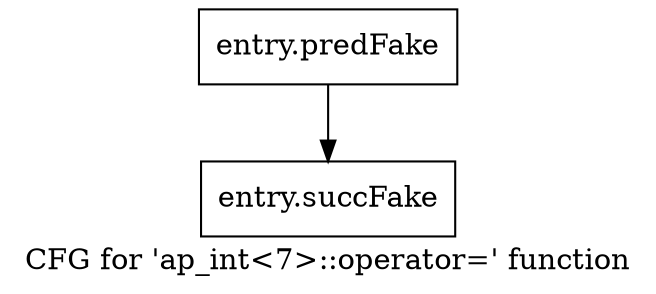 digraph "CFG for 'ap_int\<7\>::operator=' function" {
	label="CFG for 'ap_int\<7\>::operator=' function";

	Node0x59878b0 [shape=record,filename="",linenumber="",label="{entry.predFake}"];
	Node0x59878b0 -> Node0x5ad1c00[ callList="" memoryops="" filename="/home/omerfaruk/tools/Xilinx/Vitis_HLS/2023.2/include/ap_int.h" execusionnum="3"];
	Node0x5ad1c00 [shape=record,filename="/home/omerfaruk/tools/Xilinx/Vitis_HLS/2023.2/include/ap_int.h",linenumber="152",label="{entry.succFake}"];
}
